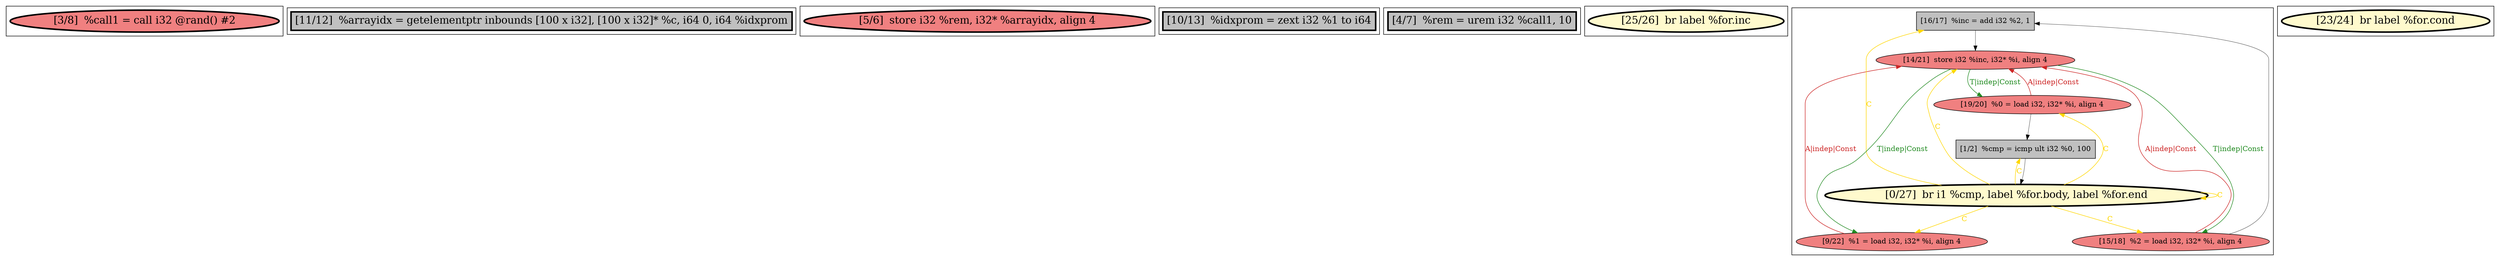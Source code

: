 
digraph G {





subgraph cluster7 {


node267 [penwidth=3.0,fontsize=20,fillcolor=lightcoral,label="[3/8]  %call1 = call i32 @rand() #2",shape=ellipse,style=filled ]



}

subgraph cluster6 {


node266 [penwidth=3.0,fontsize=20,fillcolor=grey,label="[11/12]  %arrayidx = getelementptr inbounds [100 x i32], [100 x i32]* %c, i64 0, i64 %idxprom",shape=rectangle,style=filled ]



}

subgraph cluster0 {


node254 [penwidth=3.0,fontsize=20,fillcolor=lightcoral,label="[5/6]  store i32 %rem, i32* %arrayidx, align 4",shape=ellipse,style=filled ]



}

subgraph cluster5 {


node265 [penwidth=3.0,fontsize=20,fillcolor=grey,label="[10/13]  %idxprom = zext i32 %1 to i64",shape=rectangle,style=filled ]



}

subgraph cluster1 {


node255 [penwidth=3.0,fontsize=20,fillcolor=grey,label="[4/7]  %rem = urem i32 %call1, 10",shape=rectangle,style=filled ]



}

subgraph cluster2 {


node256 [penwidth=3.0,fontsize=20,fillcolor=lemonchiffon,label="[25/26]  br label %for.inc",shape=ellipse,style=filled ]



}

subgraph cluster3 {


node263 [fillcolor=grey,label="[16/17]  %inc = add i32 %2, 1",shape=rectangle,style=filled ]
node258 [fillcolor=grey,label="[1/2]  %cmp = icmp ult i32 %0, 100",shape=rectangle,style=filled ]
node261 [fillcolor=lightcoral,label="[19/20]  %0 = load i32, i32* %i, align 4",shape=ellipse,style=filled ]
node257 [fillcolor=lightcoral,label="[15/18]  %2 = load i32, i32* %i, align 4",shape=ellipse,style=filled ]
node259 [fillcolor=lightcoral,label="[9/22]  %1 = load i32, i32* %i, align 4",shape=ellipse,style=filled ]
node260 [penwidth=3.0,fontsize=20,fillcolor=lemonchiffon,label="[0/27]  br i1 %cmp, label %for.body, label %for.end",shape=ellipse,style=filled ]
node262 [fillcolor=lightcoral,label="[14/21]  store i32 %inc, i32* %i, align 4",shape=ellipse,style=filled ]

node261->node258 [style=solid,color=black,label="",penwidth=0.5,fontcolor=black ]
node262->node259 [style=solid,color=forestgreen,label="T|indep|Const",penwidth=1.0,fontcolor=forestgreen ]
node263->node262 [style=solid,color=black,label="",penwidth=0.5,fontcolor=black ]
node260->node257 [style=solid,color=gold,label="C",penwidth=1.0,fontcolor=gold ]
node260->node263 [style=solid,color=gold,label="C",penwidth=1.0,fontcolor=gold ]
node258->node260 [style=solid,color=black,label="",penwidth=0.5,fontcolor=black ]
node260->node260 [style=solid,color=gold,label="C",penwidth=1.0,fontcolor=gold ]
node260->node259 [style=solid,color=gold,label="C",penwidth=1.0,fontcolor=gold ]
node259->node262 [style=solid,color=firebrick3,label="A|indep|Const",penwidth=1.0,fontcolor=firebrick3 ]
node261->node262 [style=solid,color=firebrick3,label="A|indep|Const",penwidth=1.0,fontcolor=firebrick3 ]
node257->node262 [style=solid,color=firebrick3,label="A|indep|Const",penwidth=1.0,fontcolor=firebrick3 ]
node262->node257 [style=solid,color=forestgreen,label="T|indep|Const",penwidth=1.0,fontcolor=forestgreen ]
node262->node261 [style=solid,color=forestgreen,label="T|indep|Const",penwidth=1.0,fontcolor=forestgreen ]
node257->node263 [style=solid,color=black,label="",penwidth=0.5,fontcolor=black ]
node260->node258 [style=solid,color=gold,label="C",penwidth=1.0,fontcolor=gold ]
node260->node261 [style=solid,color=gold,label="C",penwidth=1.0,fontcolor=gold ]
node260->node262 [style=solid,color=gold,label="C",penwidth=1.0,fontcolor=gold ]


}

subgraph cluster4 {


node264 [penwidth=3.0,fontsize=20,fillcolor=lemonchiffon,label="[23/24]  br label %for.cond",shape=ellipse,style=filled ]



}

}
